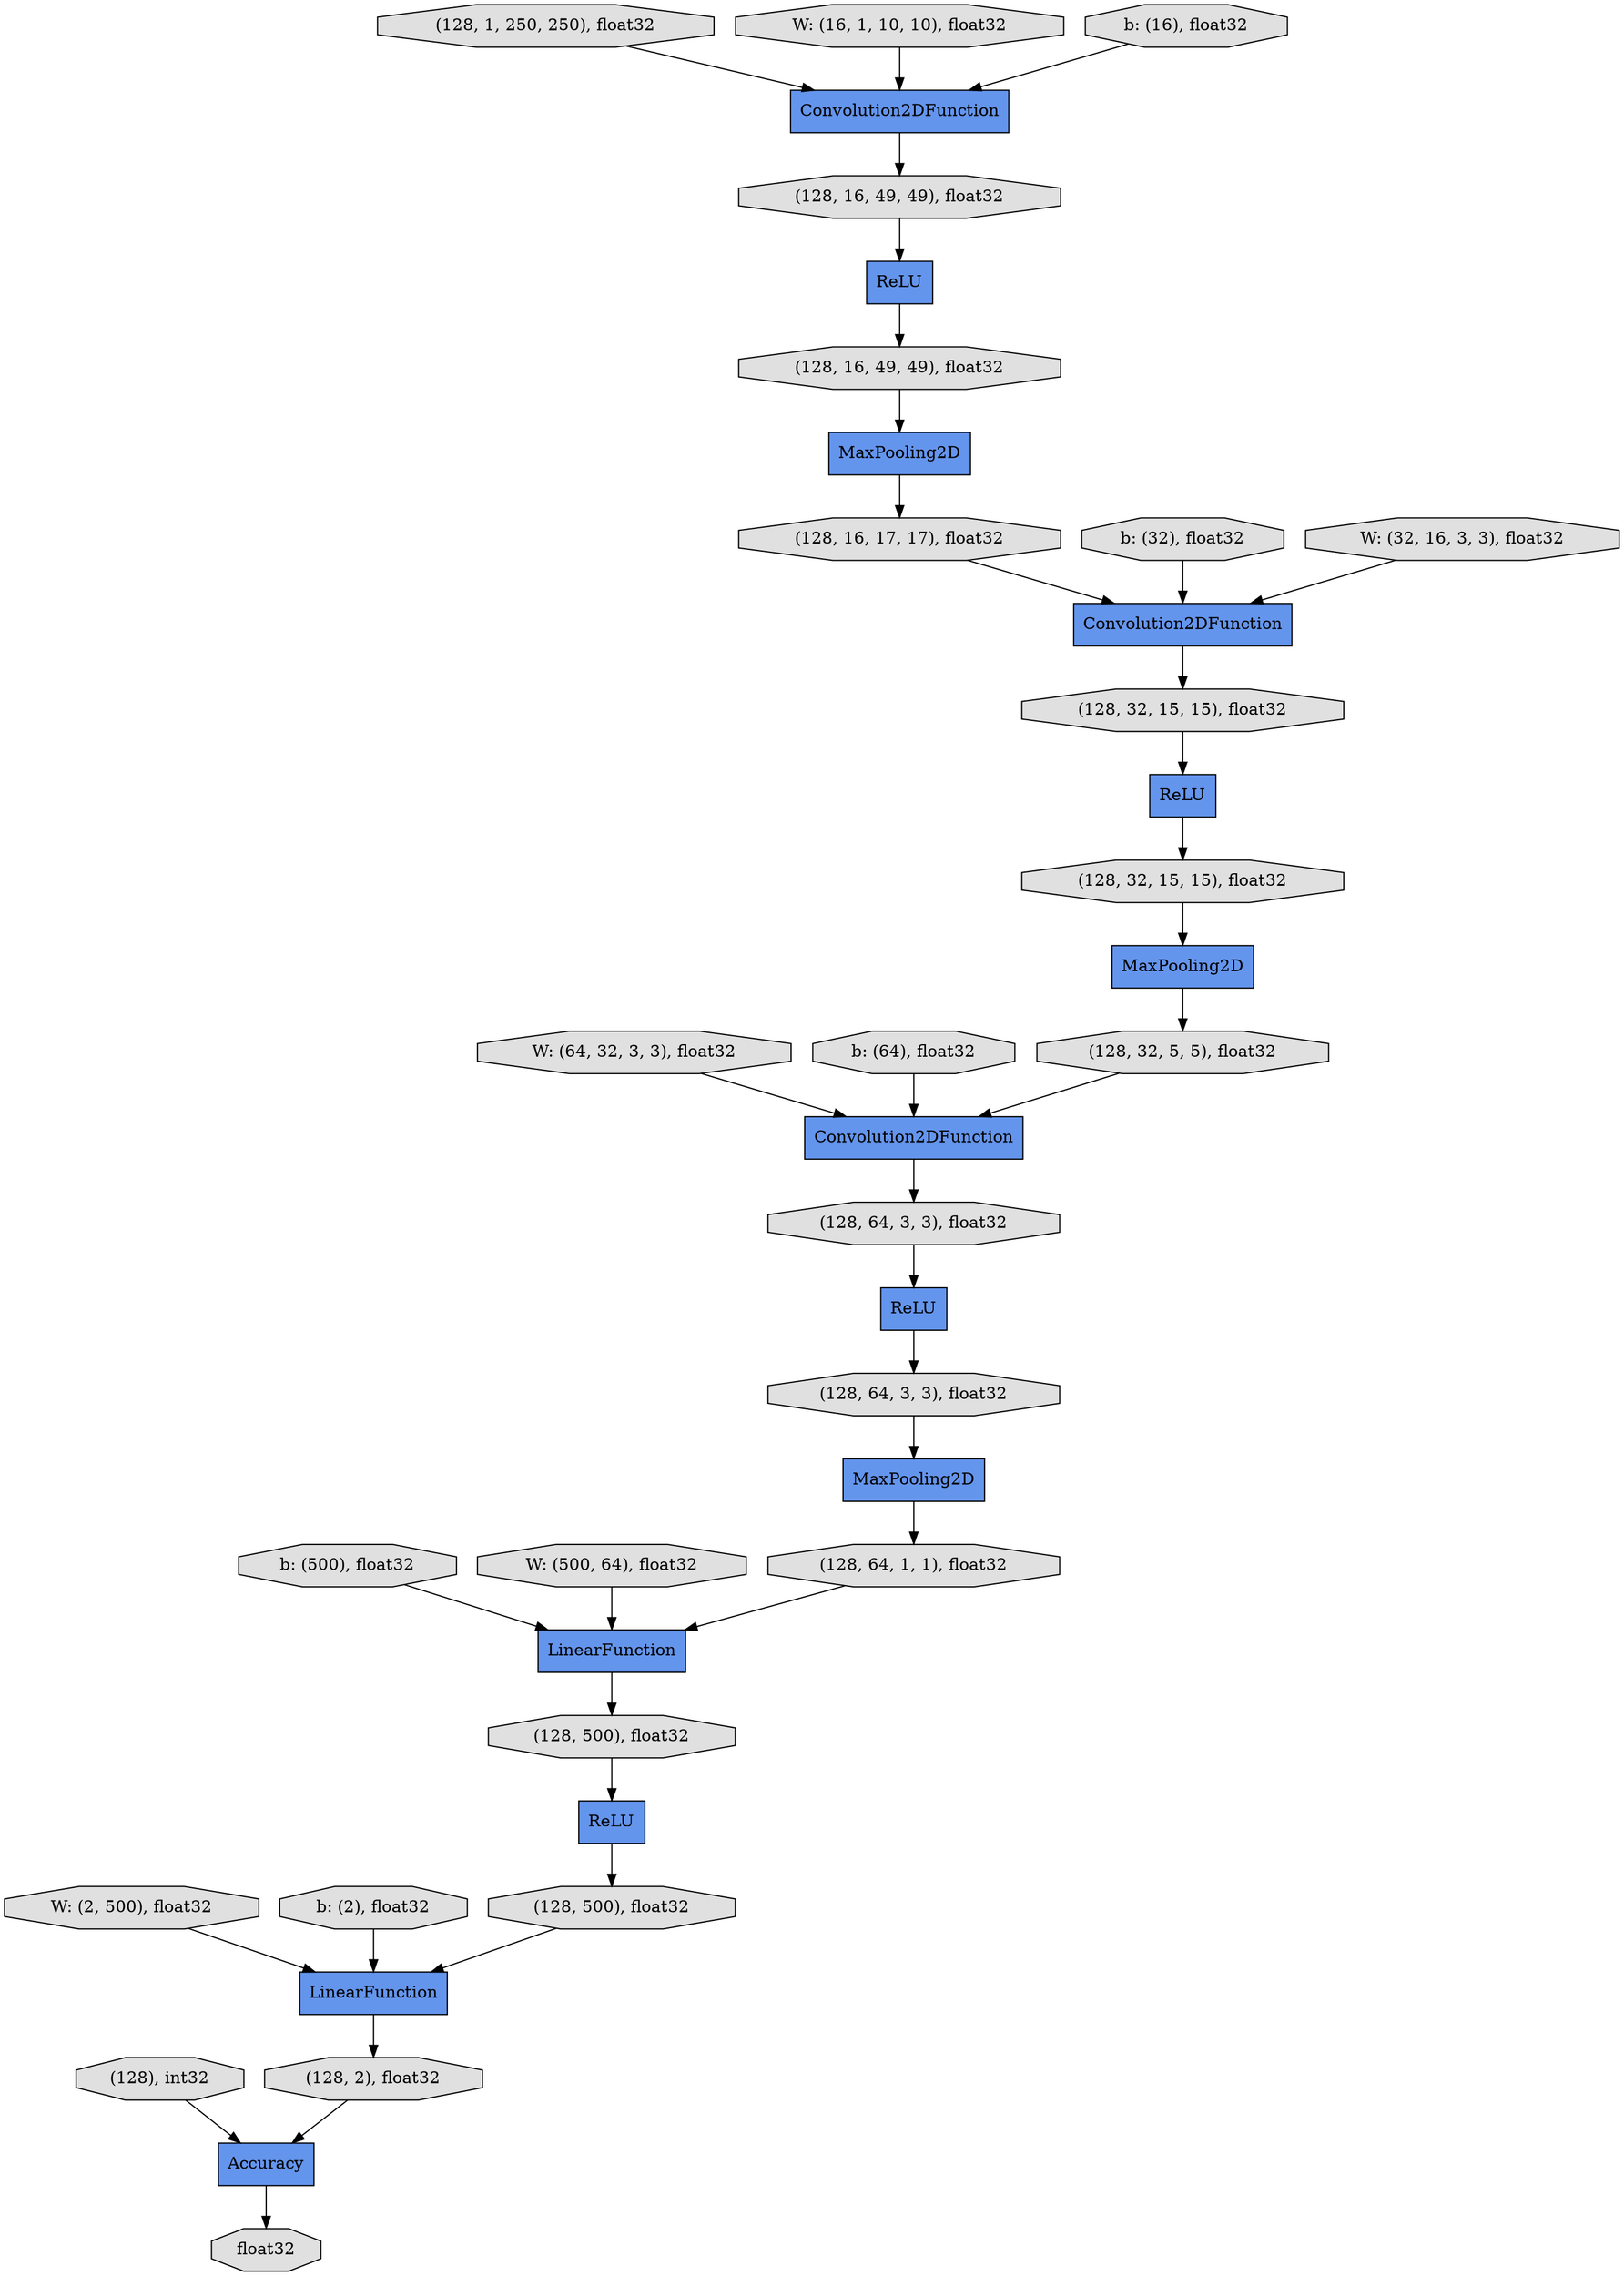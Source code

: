 digraph graphname{rankdir=TB;139967797241936 [shape="octagon",style="filled",fillcolor="#E0E0E0",label="(128, 64, 3, 3), float32"];139967796842704 [shape="octagon",style="filled",fillcolor="#E0E0E0",label="(128), int32"];139967797114576 [shape="octagon",style="filled",fillcolor="#E0E0E0",label="(128, 16, 49, 49), float32"];139967797115152 [shape="record",style="filled",fillcolor="#6495ED",label="Convolution2DFunction"];139967797242192 [shape="record",style="filled",fillcolor="#6495ED",label="MaxPooling2D"];139967797178768 [shape="octagon",style="filled",fillcolor="#E0E0E0",label="W: (64, 32, 3, 3), float32"];139967797242256 [shape="record",style="filled",fillcolor="#6495ED",label="ReLU"];139967797115344 [shape="octagon",style="filled",fillcolor="#E0E0E0",label="(128, 1, 250, 250), float32"];139967796843024 [shape="octagon",style="filled",fillcolor="#E0E0E0",label="float32"];139967797242448 [shape="octagon",style="filled",fillcolor="#E0E0E0",label="(128, 64, 3, 3), float32"];139967797115600 [shape="record",style="filled",fillcolor="#6495ED",label="ReLU"];139967797179088 [shape="octagon",style="filled",fillcolor="#E0E0E0",label="b: (64), float32"];139967797242704 [shape="octagon",style="filled",fillcolor="#E0E0E0",label="(128, 64, 1, 1), float32"];139967797179536 [shape="octagon",style="filled",fillcolor="#E0E0E0",label="b: (500), float32"];139967797179280 [shape="octagon",style="filled",fillcolor="#E0E0E0",label="W: (500, 64), float32"];139967797113680 [shape="record",style="filled",fillcolor="#6495ED",label="MaxPooling2D"];139967797242896 [shape="record",style="filled",fillcolor="#6495ED",label="ReLU"];139967797242384 [shape="record",style="filled",fillcolor="#6495ED",label="LinearFunction"];139967797243024 [shape="record",style="filled",fillcolor="#6495ED",label="LinearFunction"];139967797243088 [shape="octagon",style="filled",fillcolor="#E0E0E0",label="(128, 500), float32"];139968312207568 [shape="octagon",style="filled",fillcolor="#E0E0E0",label="(128, 16, 17, 17), float32"];139967797241104 [shape="record",style="filled",fillcolor="#6495ED",label="Convolution2DFunction"];139967797116304 [shape="octagon",style="filled",fillcolor="#E0E0E0",label="W: (16, 1, 10, 10), float32"];139967797179728 [shape="octagon",style="filled",fillcolor="#E0E0E0",label="W: (2, 500), float32"];139967797242768 [shape="record",style="filled",fillcolor="#6495ED",label="Accuracy"];139967797115216 [shape="octagon",style="filled",fillcolor="#E0E0E0",label="(128, 16, 49, 49), float32"];139967797243280 [shape="octagon",style="filled",fillcolor="#E0E0E0",label="(128, 500), float32"];139967797179984 [shape="octagon",style="filled",fillcolor="#E0E0E0",label="b: (2), float32"];139967797241360 [shape="octagon",style="filled",fillcolor="#E0E0E0",label="(128, 32, 15, 15), float32"];139967797178576 [shape="octagon",style="filled",fillcolor="#E0E0E0",label="b: (32), float32"];139967797241424 [shape="record",style="filled",fillcolor="#6495ED",label="Convolution2DFunction"];139967797241488 [shape="octagon",style="filled",fillcolor="#E0E0E0",label="(128, 32, 15, 15), float32"];139967797243600 [shape="octagon",style="filled",fillcolor="#E0E0E0",label="(128, 2), float32"];139967797114000 [shape="record",style="filled",fillcolor="#6495ED",label="MaxPooling2D"];139967797116752 [shape="octagon",style="filled",fillcolor="#E0E0E0",label="W: (32, 16, 3, 3), float32"];139967797116560 [shape="octagon",style="filled",fillcolor="#E0E0E0",label="b: (16), float32"];139967797241744 [shape="octagon",style="filled",fillcolor="#E0E0E0",label="(128, 32, 5, 5), float32"];139967020322128 [shape="record",style="filled",fillcolor="#6495ED",label="ReLU"];139967797243024 -> 139967797243600;139967797241424 -> 139967797241936;139967797115344 -> 139967797241104;139967797241488 -> 139967797114000;139967797178576 -> 139967797115152;139967797179728 -> 139967797243024;139967797116752 -> 139967797115152;139967797179984 -> 139967797243024;139967797242896 -> 139967797243280;139967020322128 -> 139967797241488;139967797242704 -> 139967797242384;139967797241104 -> 139967797115216;139967797179088 -> 139967797241424;139967797241936 -> 139967797242256;139967797115216 -> 139967797115600;139967796842704 -> 139967797242768;139967797242384 -> 139967797243088;139967797114000 -> 139967797241744;139967797115600 -> 139967797114576;139967797241360 -> 139967020322128;139967797241744 -> 139967797241424;139967797242768 -> 139967796843024;139967797178768 -> 139967797241424;139967797116304 -> 139967797241104;139967797114576 -> 139967797113680;139967797116560 -> 139967797241104;139967797242192 -> 139967797242704;139967797243088 -> 139967797242896;139967797179536 -> 139967797242384;139968312207568 -> 139967797115152;139967797242256 -> 139967797242448;139967797115152 -> 139967797241360;139967797113680 -> 139968312207568;139967797242448 -> 139967797242192;139967797243600 -> 139967797242768;139967797243280 -> 139967797243024;139967797179280 -> 139967797242384;}